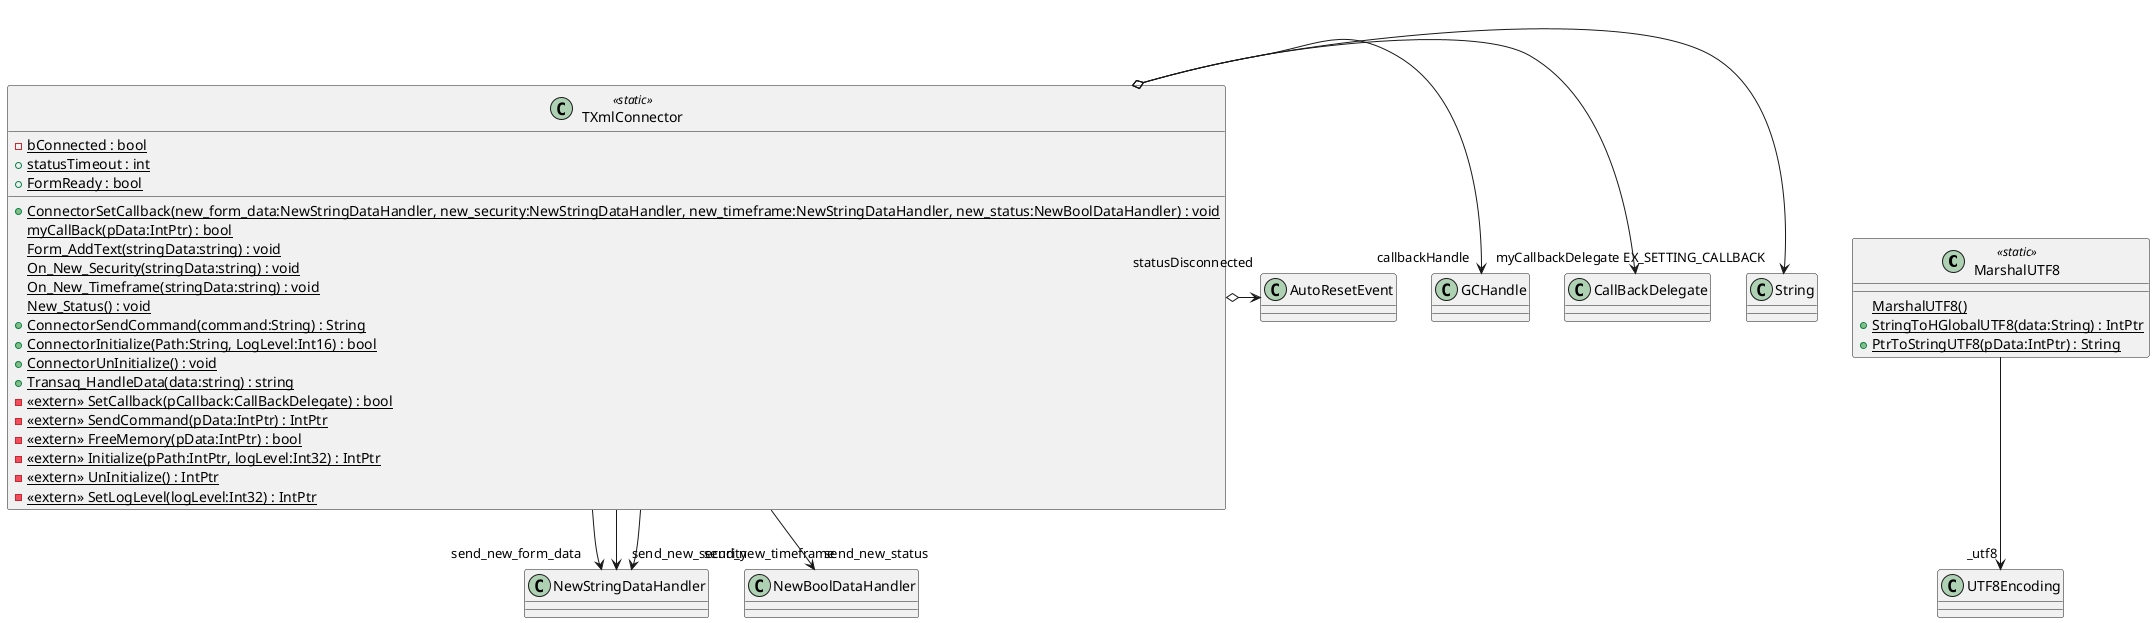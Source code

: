 @startuml
class MarshalUTF8 <<static>> {
    {static} MarshalUTF8()
    + {static} StringToHGlobalUTF8(data:String) : IntPtr
    + {static} PtrToStringUTF8(pData:IntPtr) : String
}
class TXmlConnector <<static>> {
    - {static} bConnected : bool
    + {static} statusTimeout : int
    + {static} FormReady : bool
    + {static} ConnectorSetCallback(new_form_data:NewStringDataHandler, new_security:NewStringDataHandler, new_timeframe:NewStringDataHandler, new_status:NewBoolDataHandler) : void
    {static} myCallBack(pData:IntPtr) : bool
    {static} Form_AddText(stringData:string) : void
    {static} On_New_Security(stringData:string) : void
    {static} On_New_Timeframe(stringData:string) : void
    {static} New_Status() : void
    + {static} ConnectorSendCommand(command:String) : String
    + {static} ConnectorInitialize(Path:String, LogLevel:Int16) : bool
    + {static} ConnectorUnInitialize() : void
    + {static} Transaq_HandleData(data:string) : string
    - {static} <<extern>> SetCallback(pCallback:CallBackDelegate) : bool
    - {static} <<extern>> SendCommand(pData:IntPtr) : IntPtr
    - {static} <<extern>> FreeMemory(pData:IntPtr) : bool
    - {static} <<extern>> Initialize(pPath:IntPtr, logLevel:Int32) : IntPtr
    - {static} <<extern>> UnInitialize() : IntPtr
    - {static} <<extern>> SetLogLevel(logLevel:Int32) : IntPtr
}
MarshalUTF8 --> "_utf8" UTF8Encoding
TXmlConnector o-> "EX_SETTING_CALLBACK" String
TXmlConnector o-> "myCallbackDelegate" CallBackDelegate
TXmlConnector o-> "callbackHandle" GCHandle
TXmlConnector o-> "statusDisconnected" AutoResetEvent
TXmlConnector --> "send_new_form_data" NewStringDataHandler
TXmlConnector --> "send_new_security" NewStringDataHandler
TXmlConnector --> "send_new_timeframe" NewStringDataHandler
TXmlConnector --> "send_new_status" NewBoolDataHandler
@enduml
